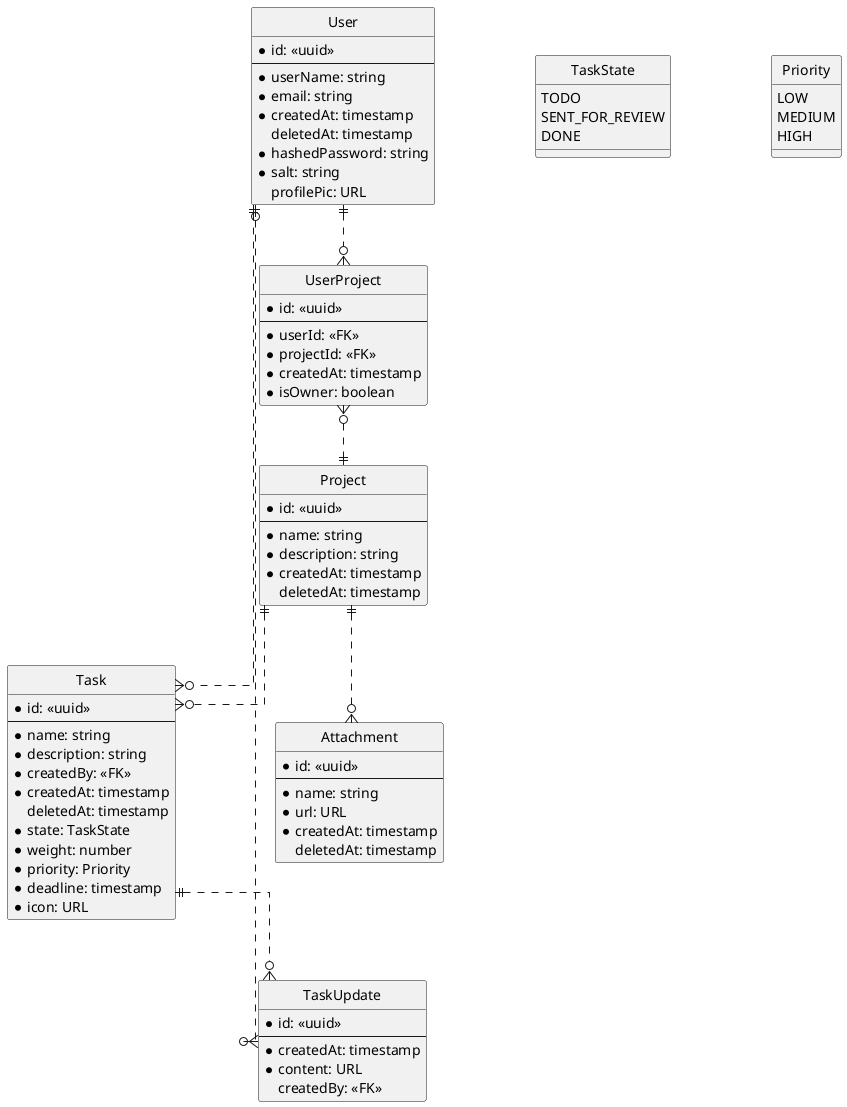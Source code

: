@startuml schema

hide circle
skinparam Linetype ortho
skinparam Ranksep 60
skinparam Nodesep 100

entity User {
    * id: <<uuid>>
    ---
    * userName: string
    * email: string
    * createdAt: timestamp
    deletedAt: timestamp
    * hashedPassword: string
    * salt: string
    profilePic: URL
}

entity Project {
    * id: <<uuid>>
    ---
    * name: string
    * description: string
    * createdAt: timestamp
    deletedAt: timestamp
}

entity Attachment {
    * id: <<uuid>>
    ---
    * name: string
    * url: URL
    * createdAt: timestamp
    deletedAt: timestamp
}

entity Task {
    * id: <<uuid>>
    ---
    * name: string
    * description: string
    * createdBy: <<FK>>
    * createdAt: timestamp
    deletedAt: timestamp
    * state: TaskState
    * weight: number
        ' todo limit weight range in bussiness logic
    * priority: Priority
    * deadline: timestamp
    * icon: URL
}

entity TaskUpdate {
    * id: <<uuid>>
    ---
    * createdAt: timestamp
    * content: URL
    createdBy: <<FK>>
}

' user - project join
entity UserProject {
    * id: <<uuid>>
    ---
    * userId: <<FK>>
    * projectId: <<FK>> 
    * createdAt: timestamp
    * isOwner: boolean
}

enum TaskState {
    TODO
    SENT_FOR_REVIEW
    DONE
}

enum Priority {
    LOW
    MEDIUM
    HIGH
}

User ||..o{ UserProject
UserProject }o..|| Project
Project ||..o{ Task
Project ||..o{ Attachment
Task ||..o{ TaskUpdate
User ||..o{ Task
User |o..o{ TaskUpdate

@enduml
